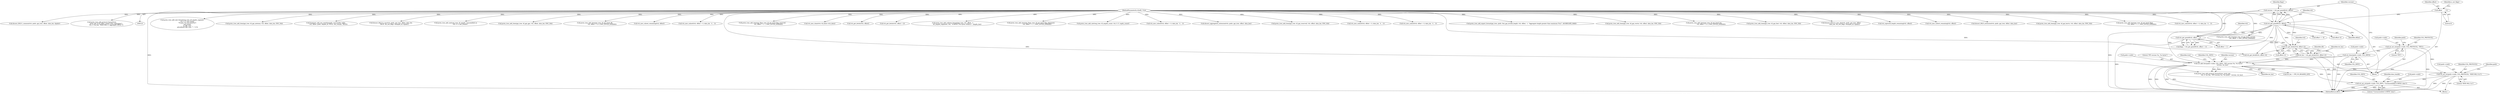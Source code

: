 digraph "0_wireshark_2c13e97d656c1c0ac4d76eb9d307664aae0e0cf7_0@pointer" {
"1000939" [label="(Call,col_set_str(pinfo->cinfo, COL_INFO, \"Unreassembled A-MPDU data\"))"];
"1000933" [label="(Call,col_set_str(pinfo->cinfo, COL_PROTOCOL, \"IEEE 802.11n\"))"];
"1000238" [label="(Call,col_add_fstr(pinfo->cinfo, COL_INFO, \"PPI version %u, %u bytes\",\n                 version, tot_len))"];
"1000207" [label="(Call,col_clear(pinfo->cinfo, COL_INFO))"];
"1000201" [label="(Call,col_set_str(pinfo->cinfo, COL_PROTOCOL, \"PPI\"))"];
"1000212" [label="(Call,version = tvb_get_guint8(tvb, offset))"];
"1000214" [label="(Call,tvb_get_guint8(tvb, offset))"];
"1000124" [label="(MethodParameterIn,tvbuff_t *tvb)"];
"1000154" [label="(Call,offset      = 0)"];
"1000224" [label="(Call,tot_len = tvb_get_letohs(tvb, offset+2))"];
"1000226" [label="(Call,tvb_get_letohs(tvb, offset+2))"];
"1000219" [label="(Call,tvb_get_guint8(tvb, offset + 1))"];
"1000219" [label="(Call,tvb_get_guint8(tvb, offset + 1))"];
"1000221" [label="(Call,offset + 1)"];
"1000242" [label="(Identifier,COL_INFO)"];
"1000795" [label="(Call,proto_tree_add_uint_format(seg_tree, hf_ampdu_segment,\n                        tvb, 0, 0, last_frame,\n                        \"Frame: %u (%u byte%s)\",\n                        last_frame,\n                        ft_fdh->len,\n                        plurality(ft_fdh->len, \"\", \"s\")))"];
"1000559" [label="(Call,proto_tree_add_item(ppi_tree, hf_ppi_antenna, tvb, offset, data_len, ENC_NA))"];
"1000218" [label="(Identifier,flags)"];
"1000214" [label="(Call,tvb_get_guint8(tvb, offset))"];
"1000127" [label="(Block,)"];
"1000943" [label="(Identifier,COL_INFO)"];
"1000217" [label="(Call,flags = tvb_get_guint8(tvb, offset + 1))"];
"1000714" [label="(Call,fragment_add_seq_next(&ampdu_reassembly_table,\n            tvb, offset, pinfo, ampdu_id, NULL, len_remain, TRUE))"];
"1000238" [label="(Call,col_add_fstr(pinfo->cinfo, COL_INFO, \"PPI version %u, %u bytes\",\n                 version, tot_len))"];
"1000209" [label="(Identifier,pinfo)"];
"1000398" [label="(Call,dissect_80211n_mac(tvb, pinfo, ppi_tree, offset, data_len,\n                TRUE, &n_ext_flags, &ampdu_id, &phdr))"];
"1000165" [label="(Identifier,n_ext_flags)"];
"1000828" [label="(Call,proto_tree_add_uint(seg_tree, hf_ampdu_reassembled_in,\n                    tvb, 0, 0, last_frame))"];
"1000460" [label="(Call,proto_tree_add_item(ppi_tree, hf_ppi_gps, tvb, offset, data_len, ENC_NA))"];
"1000226" [label="(Call,tvb_get_letohs(tvb, offset+2))"];
"1000315" [label="(Call,proto_tree_add_item(ppi_tree, hf_ppi_head_dlt,\n                                 tvb, offset + 4, 4, ENC_LITTLE_ENDIAN))"];
"1000953" [label="(Call,tvb_new_subset_remaining(tvb, offset))"];
"1000212" [label="(Call,version = tvb_get_guint8(tvb, offset))"];
"1000939" [label="(Call,col_set_str(pinfo->cinfo, COL_INFO, \"Unreassembled A-MPDU data\"))"];
"1000251" [label="(Call,proto_tree_add_protocol_format(tree, proto_ppi,\n                                            tvb, 0, tot_len, \"PPI version %u, %u bytes\", version, tot_len))"];
"1000208" [label="(Call,pinfo->cinfo)"];
"1000124" [label="(MethodParameterIn,tvbuff_t *tvb)"];
"1000244" [label="(Identifier,version)"];
"1000220" [label="(Identifier,tvb)"];
"1000155" [label="(Identifier,offset)"];
"1000933" [label="(Call,col_set_str(pinfo->cinfo, COL_PROTOCOL, \"IEEE 802.11n\"))"];
"1000504" [label="(Call,tvb_new_subset(tvb, offset + 4, data_len - 4 , -1))"];
"1000207" [label="(Call,col_clear(pinfo->cinfo, COL_INFO))"];
"1000205" [label="(Identifier,COL_PROTOCOL)"];
"1000245" [label="(Identifier,tot_len)"];
"1000224" [label="(Call,tot_len = tvb_get_letohs(tvb, offset+2))"];
"1000297" [label="(Call,proto_tree_add_item(ppi_flags_tree, hf_ppi_head_flag_reserved,\n                            tvb, offset + 1, 1, ENC_LITTLE_ENDIAN))"];
"1000944" [label="(Literal,\"Unreassembled A-MPDU data\")"];
"1000156" [label="(Literal,0)"];
"1000327" [label="(Call,offset += 8)"];
"1001002" [label="(MethodReturn,RET)"];
"1000882" [label="(Call,tvb_new_chain(tvb, fd_head->tvb_data))"];
"1000941" [label="(Identifier,pinfo)"];
"1000154" [label="(Call,offset      = 0)"];
"1000934" [label="(Call,pinfo->cinfo)"];
"1000206" [label="(Literal,\"PPI\")"];
"1000239" [label="(Call,pinfo->cinfo)"];
"1000946" [label="(Identifier,data_handle)"];
"1000324" [label="(Call,tot_len -= PPI_V0_HEADER_LEN)"];
"1000369" [label="(Call,tvb_get_letohs(tvb, offset))"];
"1000228" [label="(Call,offset+2)"];
"1000227" [label="(Identifier,tvb)"];
"1000375" [label="(Call,tvb_get_letohs(tvb, offset + 2))"];
"1000747" [label="(Call,proto_tree_add_subtree_format(ppi_tree, tvb, offset, -1,\n                    ett_ampdu_segments, &ti, \"A-MPDU (%u bytes w/hdrs):\", ampdu_len))"];
"1000201" [label="(Call,col_set_str(pinfo->cinfo, COL_PROTOCOL, \"PPI\"))"];
"1000288" [label="(Call,proto_tree_add_item(ppi_flags_tree, hf_ppi_head_flag_alignment,\n                            tvb, offset + 1, 1, ENC_LITTLE_ENDIAN))"];
"1000243" [label="(Literal,\"PPI version %u, %u bytes\")"];
"1000914" [label="(Call,proto_tree_add_uint(seg_tree, hf_ampdu_count, tvb, 0, 0, mpdu_count))"];
"1000537" [label="(Call,tvb_new_subset(tvb, offset + 4, data_len - 4 , -1))"];
"1000215" [label="(Identifier,tvb)"];
"1000225" [label="(Identifier,tot_len)"];
"1000940" [label="(Call,pinfo->cinfo)"];
"1000620" [label="(Call,proto_tree_add_item(ppi_tree, hf_ppi_reserved, tvb, offset, data_len, ENC_NA))"];
"1000471" [label="(Call,tvb_new_subset(tvb, offset + 4, data_len - 4 , -1))"];
"1000439" [label="(Call,dissect_aggregation_extension(tvb, pinfo, ppi_tree, offset, data_len))"];
"1000603" [label="(Call,tvb_new_subset(tvb, offset + 4, data_len - 4 , -1))"];
"1000698" [label="(Call,proto_tree_add_expert_format(ppi_tree, pinfo, &ei_ppi_invalid_length, tvb, offset, -1, \"Aggregate length greater than maximum (%u)\", AGGREGATE_MAX))"];
"1000493" [label="(Call,proto_tree_add_item(ppi_tree, hf_ppi_vector, tvb, offset, data_len, ENC_NA))"];
"1000235" [label="(Call,offset+4)"];
"1000306" [label="(Call,proto_tree_add_item(ppi_tree, hf_ppi_head_len,\n                                 tvb, offset + 2, 2, ENC_LITTLE_ENDIAN))"];
"1000211" [label="(Identifier,COL_INFO)"];
"1000592" [label="(Call,proto_tree_add_item(ppi_tree, hf_ppi_fnet, tvb, offset, data_len, ENC_NA))"];
"1000413" [label="(Call,dissect_80211n_mac_phy(tvb, pinfo, ppi_tree, offset,\n                data_len, &n_ext_flags, &ampdu_id, &phdr))"];
"1000646" [label="(Call,tvb_captured_length_remaining(tvb, offset))"];
"1000202" [label="(Call,pinfo->cinfo)"];
"1000233" [label="(Call,tvb_get_letohl(tvb, offset+4))"];
"1000213" [label="(Identifier,version)"];
"1000232" [label="(Identifier,dlt)"];
"1000216" [label="(Identifier,offset)"];
"1000930" [label="(Call,tvb_new_subset_remaining(tvb, offset))"];
"1000447" [label="(Call,dissect_8023_extension(tvb, pinfo, ppi_tree, offset, data_len))"];
"1000938" [label="(Literal,\"IEEE 802.11n\")"];
"1000526" [label="(Call,proto_tree_add_item(ppi_tree, hf_ppi_harris, tvb, offset, data_len, ENC_NA))"];
"1000274" [label="(Call,proto_tree_add_item(ppi_tree, hf_ppi_head_flags,\n                                 tvb, offset + 1, 1, ENC_LITTLE_ENDIAN))"];
"1000570" [label="(Call,tvb_new_subset(tvb, offset + 4, data_len - 4 , -1))"];
"1000247" [label="(Identifier,tree)"];
"1000265" [label="(Call,proto_tree_add_item(ppi_tree, hf_ppi_head_version,\n                            tvb, offset, 1, ENC_LITTLE_ENDIAN))"];
"1000937" [label="(Identifier,COL_PROTOCOL)"];
"1000388" [label="(Call,dissect_80211_common(tvb, pinfo, ppi_tree, offset, data_len, &phdr))"];
"1000927" [label="(Block,)"];
"1000847" [label="(Call,proto_tree_add_protocol_format(tree,\n                    proto_get_id_by_filter_name(\"wlan_aggregate\"),\n                    tvb, 0, tot_len, \"IEEE 802.11 Aggregate MPDU\"))"];
"1000939" -> "1000927"  [label="AST: "];
"1000939" -> "1000944"  [label="CFG: "];
"1000940" -> "1000939"  [label="AST: "];
"1000943" -> "1000939"  [label="AST: "];
"1000944" -> "1000939"  [label="AST: "];
"1000946" -> "1000939"  [label="CFG: "];
"1000939" -> "1001002"  [label="DDG: "];
"1000939" -> "1001002"  [label="DDG: "];
"1000939" -> "1001002"  [label="DDG: "];
"1000933" -> "1000939"  [label="DDG: "];
"1000238" -> "1000939"  [label="DDG: "];
"1000933" -> "1000927"  [label="AST: "];
"1000933" -> "1000938"  [label="CFG: "];
"1000934" -> "1000933"  [label="AST: "];
"1000937" -> "1000933"  [label="AST: "];
"1000938" -> "1000933"  [label="AST: "];
"1000941" -> "1000933"  [label="CFG: "];
"1000933" -> "1001002"  [label="DDG: "];
"1000933" -> "1001002"  [label="DDG: "];
"1000238" -> "1000933"  [label="DDG: "];
"1000201" -> "1000933"  [label="DDG: "];
"1000238" -> "1000127"  [label="AST: "];
"1000238" -> "1000245"  [label="CFG: "];
"1000239" -> "1000238"  [label="AST: "];
"1000242" -> "1000238"  [label="AST: "];
"1000243" -> "1000238"  [label="AST: "];
"1000244" -> "1000238"  [label="AST: "];
"1000245" -> "1000238"  [label="AST: "];
"1000247" -> "1000238"  [label="CFG: "];
"1000238" -> "1001002"  [label="DDG: "];
"1000238" -> "1001002"  [label="DDG: "];
"1000238" -> "1001002"  [label="DDG: "];
"1000238" -> "1001002"  [label="DDG: "];
"1000207" -> "1000238"  [label="DDG: "];
"1000207" -> "1000238"  [label="DDG: "];
"1000212" -> "1000238"  [label="DDG: "];
"1000224" -> "1000238"  [label="DDG: "];
"1000238" -> "1000251"  [label="DDG: "];
"1000238" -> "1000251"  [label="DDG: "];
"1000238" -> "1000324"  [label="DDG: "];
"1000207" -> "1000127"  [label="AST: "];
"1000207" -> "1000211"  [label="CFG: "];
"1000208" -> "1000207"  [label="AST: "];
"1000211" -> "1000207"  [label="AST: "];
"1000213" -> "1000207"  [label="CFG: "];
"1000207" -> "1001002"  [label="DDG: "];
"1000201" -> "1000207"  [label="DDG: "];
"1000201" -> "1000127"  [label="AST: "];
"1000201" -> "1000206"  [label="CFG: "];
"1000202" -> "1000201"  [label="AST: "];
"1000205" -> "1000201"  [label="AST: "];
"1000206" -> "1000201"  [label="AST: "];
"1000209" -> "1000201"  [label="CFG: "];
"1000201" -> "1001002"  [label="DDG: "];
"1000201" -> "1001002"  [label="DDG: "];
"1000212" -> "1000127"  [label="AST: "];
"1000212" -> "1000214"  [label="CFG: "];
"1000213" -> "1000212"  [label="AST: "];
"1000214" -> "1000212"  [label="AST: "];
"1000218" -> "1000212"  [label="CFG: "];
"1000212" -> "1001002"  [label="DDG: "];
"1000214" -> "1000212"  [label="DDG: "];
"1000214" -> "1000212"  [label="DDG: "];
"1000214" -> "1000216"  [label="CFG: "];
"1000215" -> "1000214"  [label="AST: "];
"1000216" -> "1000214"  [label="AST: "];
"1000124" -> "1000214"  [label="DDG: "];
"1000154" -> "1000214"  [label="DDG: "];
"1000214" -> "1000219"  [label="DDG: "];
"1000214" -> "1000219"  [label="DDG: "];
"1000214" -> "1000221"  [label="DDG: "];
"1000214" -> "1000226"  [label="DDG: "];
"1000214" -> "1000228"  [label="DDG: "];
"1000214" -> "1000233"  [label="DDG: "];
"1000214" -> "1000235"  [label="DDG: "];
"1000214" -> "1000265"  [label="DDG: "];
"1000214" -> "1000327"  [label="DDG: "];
"1000124" -> "1000123"  [label="AST: "];
"1000124" -> "1001002"  [label="DDG: "];
"1000124" -> "1000219"  [label="DDG: "];
"1000124" -> "1000226"  [label="DDG: "];
"1000124" -> "1000233"  [label="DDG: "];
"1000124" -> "1000251"  [label="DDG: "];
"1000124" -> "1000265"  [label="DDG: "];
"1000124" -> "1000274"  [label="DDG: "];
"1000124" -> "1000288"  [label="DDG: "];
"1000124" -> "1000297"  [label="DDG: "];
"1000124" -> "1000306"  [label="DDG: "];
"1000124" -> "1000315"  [label="DDG: "];
"1000124" -> "1000369"  [label="DDG: "];
"1000124" -> "1000375"  [label="DDG: "];
"1000124" -> "1000388"  [label="DDG: "];
"1000124" -> "1000398"  [label="DDG: "];
"1000124" -> "1000413"  [label="DDG: "];
"1000124" -> "1000439"  [label="DDG: "];
"1000124" -> "1000447"  [label="DDG: "];
"1000124" -> "1000460"  [label="DDG: "];
"1000124" -> "1000471"  [label="DDG: "];
"1000124" -> "1000493"  [label="DDG: "];
"1000124" -> "1000504"  [label="DDG: "];
"1000124" -> "1000526"  [label="DDG: "];
"1000124" -> "1000537"  [label="DDG: "];
"1000124" -> "1000559"  [label="DDG: "];
"1000124" -> "1000570"  [label="DDG: "];
"1000124" -> "1000592"  [label="DDG: "];
"1000124" -> "1000603"  [label="DDG: "];
"1000124" -> "1000620"  [label="DDG: "];
"1000124" -> "1000646"  [label="DDG: "];
"1000124" -> "1000698"  [label="DDG: "];
"1000124" -> "1000714"  [label="DDG: "];
"1000124" -> "1000747"  [label="DDG: "];
"1000124" -> "1000795"  [label="DDG: "];
"1000124" -> "1000828"  [label="DDG: "];
"1000124" -> "1000847"  [label="DDG: "];
"1000124" -> "1000882"  [label="DDG: "];
"1000124" -> "1000914"  [label="DDG: "];
"1000124" -> "1000930"  [label="DDG: "];
"1000124" -> "1000953"  [label="DDG: "];
"1000154" -> "1000127"  [label="AST: "];
"1000154" -> "1000156"  [label="CFG: "];
"1000155" -> "1000154"  [label="AST: "];
"1000156" -> "1000154"  [label="AST: "];
"1000165" -> "1000154"  [label="CFG: "];
"1000224" -> "1000127"  [label="AST: "];
"1000224" -> "1000226"  [label="CFG: "];
"1000225" -> "1000224"  [label="AST: "];
"1000226" -> "1000224"  [label="AST: "];
"1000232" -> "1000224"  [label="CFG: "];
"1000224" -> "1001002"  [label="DDG: "];
"1000226" -> "1000224"  [label="DDG: "];
"1000226" -> "1000224"  [label="DDG: "];
"1000226" -> "1000228"  [label="CFG: "];
"1000227" -> "1000226"  [label="AST: "];
"1000228" -> "1000226"  [label="AST: "];
"1000226" -> "1001002"  [label="DDG: "];
"1000219" -> "1000226"  [label="DDG: "];
"1000226" -> "1000233"  [label="DDG: "];
"1000219" -> "1000217"  [label="AST: "];
"1000219" -> "1000221"  [label="CFG: "];
"1000220" -> "1000219"  [label="AST: "];
"1000221" -> "1000219"  [label="AST: "];
"1000217" -> "1000219"  [label="CFG: "];
"1000219" -> "1001002"  [label="DDG: "];
"1000219" -> "1000217"  [label="DDG: "];
"1000219" -> "1000217"  [label="DDG: "];
}
